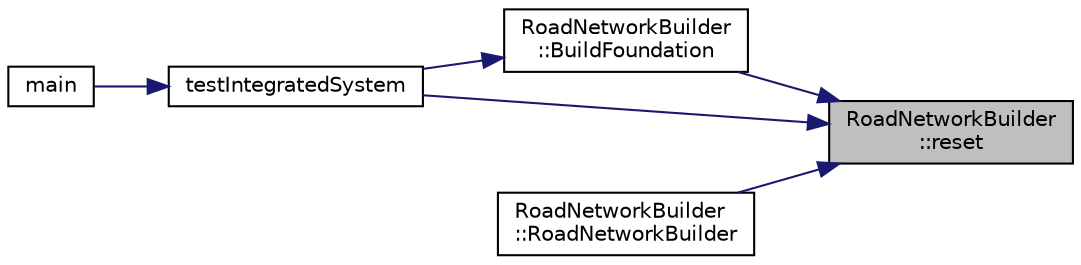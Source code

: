 digraph "RoadNetworkBuilder::reset"
{
 // LATEX_PDF_SIZE
  edge [fontname="Helvetica",fontsize="10",labelfontname="Helvetica",labelfontsize="10"];
  node [fontname="Helvetica",fontsize="10",shape=record];
  rankdir="RL";
  Node1 [label="RoadNetworkBuilder\l::reset",height=0.2,width=0.4,color="black", fillcolor="grey75", style="filled", fontcolor="black",tooltip="Resets the builder to initial state with a new road network."];
  Node1 -> Node2 [dir="back",color="midnightblue",fontsize="10",style="solid",fontname="Helvetica"];
  Node2 [label="RoadNetworkBuilder\l::BuildFoundation",height=0.2,width=0.4,color="black", fillcolor="white", style="filled",URL="$classRoadNetworkBuilder.html#a0f8901e9f47711b2a690fdbff0da6d1a",tooltip="Builds the foundation phase of the road network."];
  Node2 -> Node3 [dir="back",color="midnightblue",fontsize="10",style="solid",fontname="Helvetica"];
  Node3 [label="testIntegratedSystem",height=0.2,width=0.4,color="black", fillcolor="white", style="filled",URL="$main_8cpp.html#a859f1c4b77421f0cb0f62ba1bfd06029",tooltip=" "];
  Node3 -> Node4 [dir="back",color="midnightblue",fontsize="10",style="solid",fontname="Helvetica"];
  Node4 [label="main",height=0.2,width=0.4,color="black", fillcolor="white", style="filled",URL="$main_8cpp.html#ae66f6b31b5ad750f1fe042a706a4e3d4",tooltip="Main program entry point."];
  Node1 -> Node5 [dir="back",color="midnightblue",fontsize="10",style="solid",fontname="Helvetica"];
  Node5 [label="RoadNetworkBuilder\l::RoadNetworkBuilder",height=0.2,width=0.4,color="black", fillcolor="white", style="filled",URL="$classRoadNetworkBuilder.html#a644aa9d1e07ffb829e7aa91b75aee0ff",tooltip="Default constructor that initializes a new road network."];
  Node1 -> Node3 [dir="back",color="midnightblue",fontsize="10",style="solid",fontname="Helvetica"];
}
